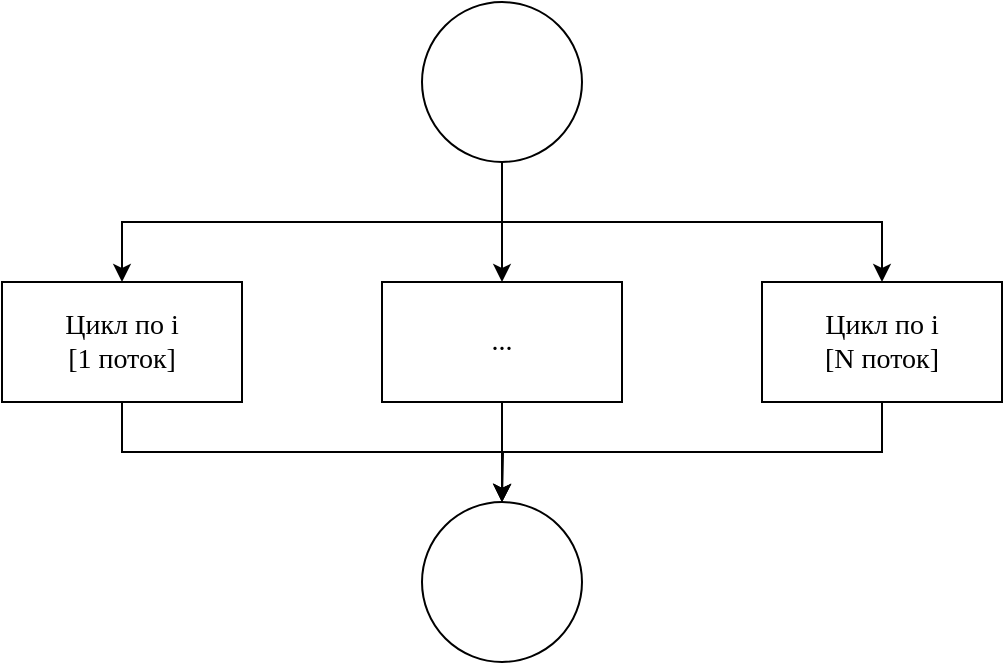 <mxfile version="13.0.3" type="device"><diagram id="C5RBs43oDa-KdzZeNtuy" name="Page-1"><mxGraphModel dx="1334" dy="816" grid="1" gridSize="10" guides="1" tooltips="1" connect="1" arrows="1" fold="1" page="1" pageScale="1" pageWidth="827" pageHeight="1169" math="0" shadow="0"><root><mxCell id="WIyWlLk6GJQsqaUBKTNV-0"/><mxCell id="WIyWlLk6GJQsqaUBKTNV-1" parent="WIyWlLk6GJQsqaUBKTNV-0"/><mxCell id="yGkaU-k5OEXZq6FkTRNG-4" style="edgeStyle=orthogonalEdgeStyle;rounded=0;orthogonalLoop=1;jettySize=auto;html=1;entryX=0.5;entryY=0;entryDx=0;entryDy=0;fontSize=14;fontFamily=Times New Roman;" edge="1" parent="WIyWlLk6GJQsqaUBKTNV-1" source="yGkaU-k5OEXZq6FkTRNG-0" target="yGkaU-k5OEXZq6FkTRNG-2"><mxGeometry relative="1" as="geometry"/></mxCell><mxCell id="yGkaU-k5OEXZq6FkTRNG-5" style="edgeStyle=orthogonalEdgeStyle;rounded=0;orthogonalLoop=1;jettySize=auto;html=1;exitX=0.5;exitY=1;exitDx=0;exitDy=0;entryX=0.5;entryY=0;entryDx=0;entryDy=0;fontSize=14;fontFamily=Times New Roman;" edge="1" parent="WIyWlLk6GJQsqaUBKTNV-1" source="yGkaU-k5OEXZq6FkTRNG-0" target="yGkaU-k5OEXZq6FkTRNG-1"><mxGeometry relative="1" as="geometry"/></mxCell><mxCell id="yGkaU-k5OEXZq6FkTRNG-6" style="edgeStyle=orthogonalEdgeStyle;rounded=0;orthogonalLoop=1;jettySize=auto;html=1;exitX=0.5;exitY=1;exitDx=0;exitDy=0;fontSize=14;fontFamily=Times New Roman;" edge="1" parent="WIyWlLk6GJQsqaUBKTNV-1" source="yGkaU-k5OEXZq6FkTRNG-0" target="yGkaU-k5OEXZq6FkTRNG-3"><mxGeometry relative="1" as="geometry"/></mxCell><mxCell id="yGkaU-k5OEXZq6FkTRNG-0" value="" style="ellipse;whiteSpace=wrap;html=1;aspect=fixed;fontSize=14;fontFamily=Times New Roman;" vertex="1" parent="WIyWlLk6GJQsqaUBKTNV-1"><mxGeometry x="360" y="40" width="80" height="80" as="geometry"/></mxCell><mxCell id="yGkaU-k5OEXZq6FkTRNG-10" style="edgeStyle=orthogonalEdgeStyle;rounded=0;orthogonalLoop=1;jettySize=auto;html=1;exitX=0.5;exitY=1;exitDx=0;exitDy=0;fontSize=14;fontFamily=Times New Roman;" edge="1" parent="WIyWlLk6GJQsqaUBKTNV-1" source="yGkaU-k5OEXZq6FkTRNG-1"><mxGeometry relative="1" as="geometry"><mxPoint x="400" y="290" as="targetPoint"/></mxGeometry></mxCell><mxCell id="yGkaU-k5OEXZq6FkTRNG-1" value="Цикл по i&lt;br style=&quot;font-size: 14px;&quot;&gt;[1 поток]" style="rounded=0;whiteSpace=wrap;html=1;fontSize=14;fontFamily=Times New Roman;" vertex="1" parent="WIyWlLk6GJQsqaUBKTNV-1"><mxGeometry x="150" y="180" width="120" height="60" as="geometry"/></mxCell><mxCell id="yGkaU-k5OEXZq6FkTRNG-9" style="edgeStyle=orthogonalEdgeStyle;rounded=0;orthogonalLoop=1;jettySize=auto;html=1;exitX=0.5;exitY=1;exitDx=0;exitDy=0;fontSize=14;fontFamily=Times New Roman;" edge="1" parent="WIyWlLk6GJQsqaUBKTNV-1" source="yGkaU-k5OEXZq6FkTRNG-2"><mxGeometry relative="1" as="geometry"><mxPoint x="400" y="290" as="targetPoint"/></mxGeometry></mxCell><mxCell id="yGkaU-k5OEXZq6FkTRNG-2" value="&lt;span style=&quot;font-size: 14px;&quot;&gt;...&lt;br style=&quot;font-size: 14px;&quot;&gt;&lt;/span&gt;" style="rounded=0;whiteSpace=wrap;html=1;fontSize=14;fontFamily=Times New Roman;" vertex="1" parent="WIyWlLk6GJQsqaUBKTNV-1"><mxGeometry x="340" y="180" width="120" height="60" as="geometry"/></mxCell><mxCell id="yGkaU-k5OEXZq6FkTRNG-8" style="edgeStyle=orthogonalEdgeStyle;rounded=0;orthogonalLoop=1;jettySize=auto;html=1;exitX=0.5;exitY=1;exitDx=0;exitDy=0;fontSize=14;fontFamily=Times New Roman;" edge="1" parent="WIyWlLk6GJQsqaUBKTNV-1" source="yGkaU-k5OEXZq6FkTRNG-3" target="yGkaU-k5OEXZq6FkTRNG-7"><mxGeometry relative="1" as="geometry"/></mxCell><mxCell id="yGkaU-k5OEXZq6FkTRNG-3" value="&lt;span style=&quot;font-size: 14px;&quot;&gt;Цикл по i&lt;br style=&quot;font-size: 14px;&quot;&gt;[N поток]&lt;br style=&quot;font-size: 14px;&quot;&gt;&lt;/span&gt;" style="rounded=0;whiteSpace=wrap;html=1;fontSize=14;fontFamily=Times New Roman;" vertex="1" parent="WIyWlLk6GJQsqaUBKTNV-1"><mxGeometry x="530" y="180" width="120" height="60" as="geometry"/></mxCell><mxCell id="yGkaU-k5OEXZq6FkTRNG-7" value="" style="ellipse;whiteSpace=wrap;html=1;aspect=fixed;fontSize=14;fontFamily=Times New Roman;" vertex="1" parent="WIyWlLk6GJQsqaUBKTNV-1"><mxGeometry x="360" y="290" width="80" height="80" as="geometry"/></mxCell></root></mxGraphModel></diagram></mxfile>